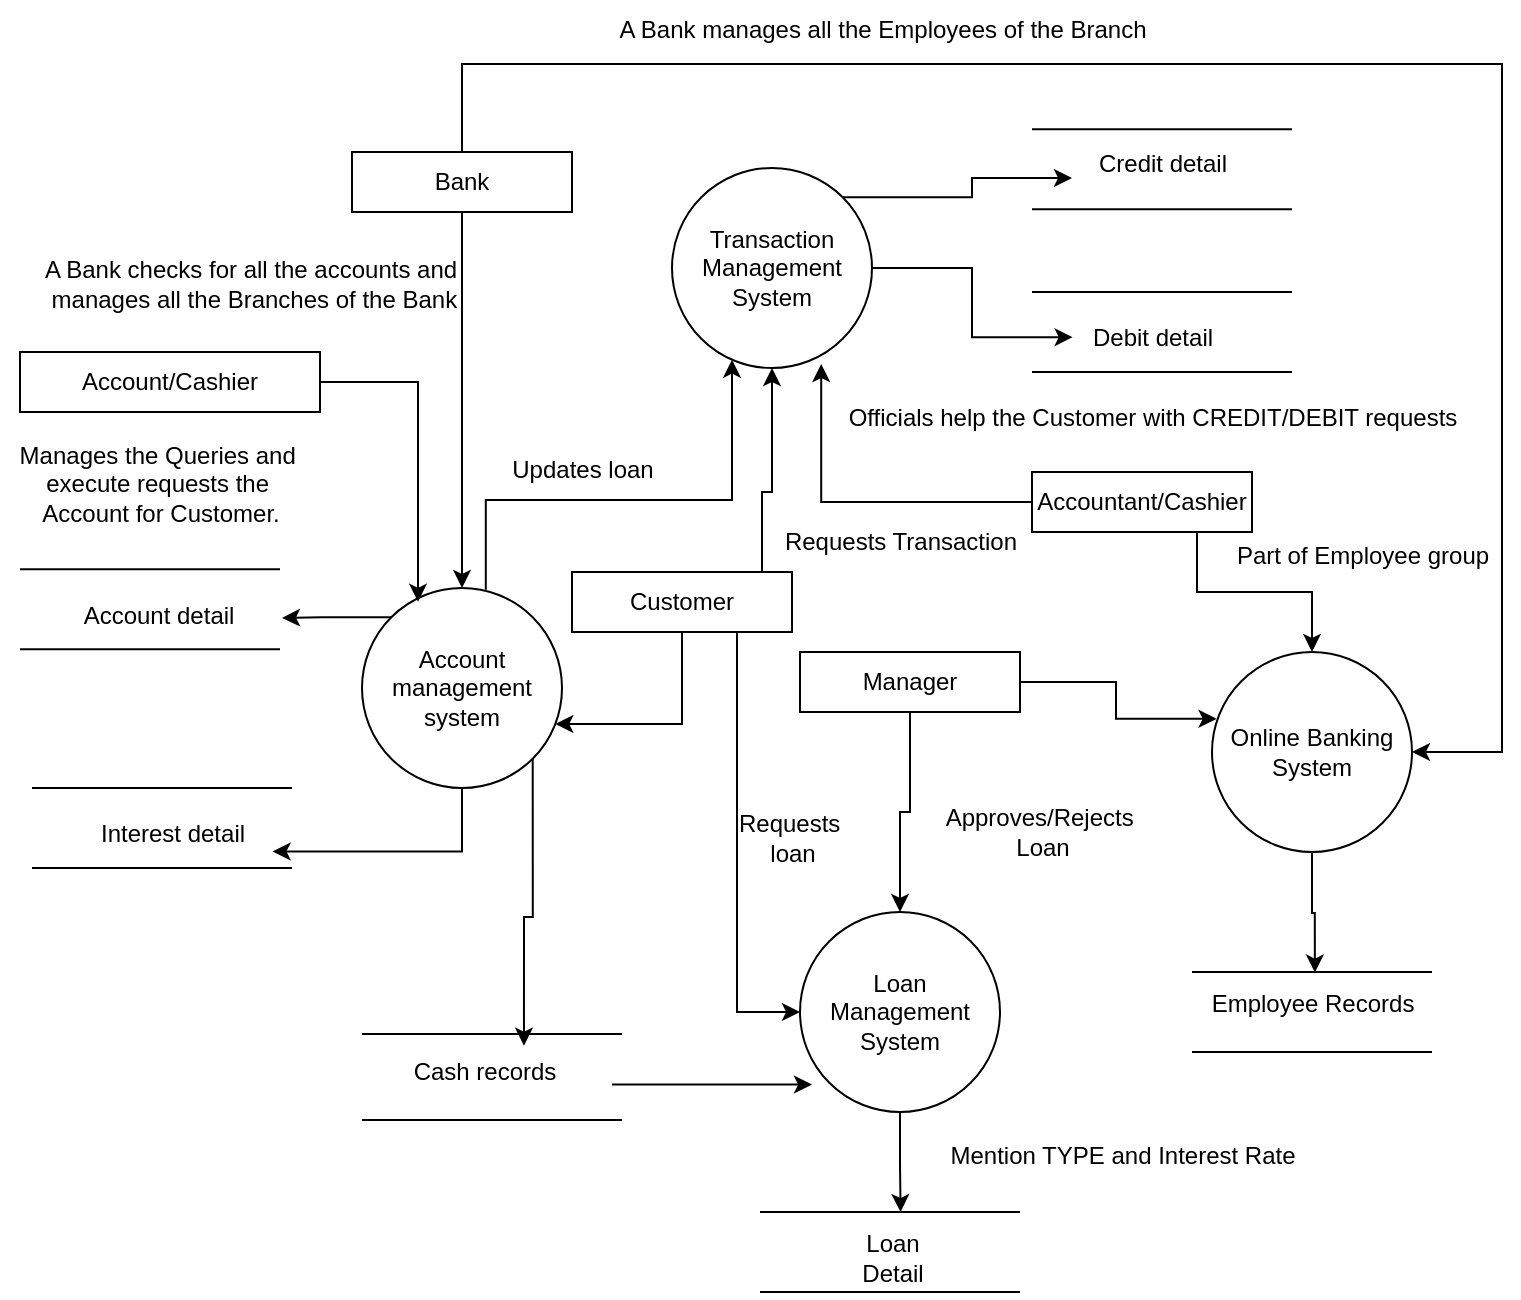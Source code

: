 <mxfile version="24.7.6">
  <diagram name="Page-1" id="eOJ4QTS83NnCb0QkOUiU">
    <mxGraphModel dx="1050" dy="522" grid="1" gridSize="10" guides="1" tooltips="1" connect="1" arrows="1" fold="1" page="1" pageScale="1" pageWidth="827" pageHeight="1169" math="0" shadow="0">
      <root>
        <mxCell id="0" />
        <mxCell id="1" parent="0" />
        <mxCell id="jWbt91FMcHT18E_j-DVa-154" style="edgeStyle=orthogonalEdgeStyle;rounded=0;orthogonalLoop=1;jettySize=auto;html=1;exitX=1;exitY=0;exitDx=0;exitDy=0;" parent="1" source="jWbt91FMcHT18E_j-DVa-5" target="jWbt91FMcHT18E_j-DVa-29" edge="1">
          <mxGeometry relative="1" as="geometry" />
        </mxCell>
        <mxCell id="jWbt91FMcHT18E_j-DVa-5" value="Transaction Management System" style="ellipse;whiteSpace=wrap;html=1;aspect=fixed;" parent="1" vertex="1">
          <mxGeometry x="385" y="122" width="100" height="100" as="geometry" />
        </mxCell>
        <mxCell id="lopQNzWcyJBpiGZpTzDz-1" style="edgeStyle=orthogonalEdgeStyle;rounded=0;orthogonalLoop=1;jettySize=auto;html=1;exitX=0;exitY=0;exitDx=0;exitDy=0;" edge="1" parent="1" source="jWbt91FMcHT18E_j-DVa-6">
          <mxGeometry relative="1" as="geometry">
            <mxPoint x="190" y="347" as="targetPoint" />
          </mxGeometry>
        </mxCell>
        <mxCell id="jWbt91FMcHT18E_j-DVa-6" value="Account management system" style="ellipse;whiteSpace=wrap;html=1;aspect=fixed;" parent="1" vertex="1">
          <mxGeometry x="230" y="332" width="100" height="100" as="geometry" />
        </mxCell>
        <mxCell id="jWbt91FMcHT18E_j-DVa-7" value="Online Banking System" style="ellipse;whiteSpace=wrap;html=1;aspect=fixed;" parent="1" vertex="1">
          <mxGeometry x="655" y="364" width="100" height="100" as="geometry" />
        </mxCell>
        <mxCell id="jWbt91FMcHT18E_j-DVa-8" value="Loan Management System" style="ellipse;whiteSpace=wrap;html=1;aspect=fixed;" parent="1" vertex="1">
          <mxGeometry x="449" y="494" width="100" height="100" as="geometry" />
        </mxCell>
        <mxCell id="jWbt91FMcHT18E_j-DVa-173" style="edgeStyle=orthogonalEdgeStyle;rounded=0;orthogonalLoop=1;jettySize=auto;html=1;exitX=0.5;exitY=1;exitDx=0;exitDy=0;" parent="1" source="jWbt91FMcHT18E_j-DVa-9" target="jWbt91FMcHT18E_j-DVa-6" edge="1">
          <mxGeometry relative="1" as="geometry" />
        </mxCell>
        <mxCell id="jWbt91FMcHT18E_j-DVa-182" style="edgeStyle=orthogonalEdgeStyle;rounded=0;orthogonalLoop=1;jettySize=auto;html=1;exitX=0.5;exitY=0;exitDx=0;exitDy=0;entryX=1;entryY=0.5;entryDx=0;entryDy=0;" parent="1" source="jWbt91FMcHT18E_j-DVa-9" target="jWbt91FMcHT18E_j-DVa-7" edge="1">
          <mxGeometry relative="1" as="geometry">
            <Array as="points">
              <mxPoint x="280" y="70" />
              <mxPoint x="800" y="70" />
              <mxPoint x="800" y="414" />
            </Array>
          </mxGeometry>
        </mxCell>
        <mxCell id="jWbt91FMcHT18E_j-DVa-9" value="Bank" style="rounded=0;whiteSpace=wrap;html=1;" parent="1" vertex="1">
          <mxGeometry x="225" y="114" width="110" height="30" as="geometry" />
        </mxCell>
        <mxCell id="jWbt91FMcHT18E_j-DVa-157" style="edgeStyle=orthogonalEdgeStyle;rounded=0;orthogonalLoop=1;jettySize=auto;html=1;exitX=0.75;exitY=1;exitDx=0;exitDy=0;entryX=0;entryY=0.5;entryDx=0;entryDy=0;" parent="1" source="jWbt91FMcHT18E_j-DVa-11" target="jWbt91FMcHT18E_j-DVa-8" edge="1">
          <mxGeometry relative="1" as="geometry" />
        </mxCell>
        <mxCell id="jWbt91FMcHT18E_j-DVa-188" style="edgeStyle=orthogonalEdgeStyle;rounded=0;orthogonalLoop=1;jettySize=auto;html=1;exitX=0.5;exitY=1;exitDx=0;exitDy=0;" parent="1" source="jWbt91FMcHT18E_j-DVa-11" target="jWbt91FMcHT18E_j-DVa-6" edge="1">
          <mxGeometry relative="1" as="geometry">
            <Array as="points">
              <mxPoint x="390" y="400" />
            </Array>
          </mxGeometry>
        </mxCell>
        <mxCell id="jWbt91FMcHT18E_j-DVa-189" style="edgeStyle=orthogonalEdgeStyle;rounded=0;orthogonalLoop=1;jettySize=auto;html=1;exitX=0.75;exitY=0;exitDx=0;exitDy=0;entryX=0.5;entryY=1;entryDx=0;entryDy=0;" parent="1" source="jWbt91FMcHT18E_j-DVa-11" target="jWbt91FMcHT18E_j-DVa-5" edge="1">
          <mxGeometry relative="1" as="geometry">
            <Array as="points">
              <mxPoint x="430" y="324" />
              <mxPoint x="430" y="284" />
              <mxPoint x="435" y="284" />
            </Array>
          </mxGeometry>
        </mxCell>
        <mxCell id="jWbt91FMcHT18E_j-DVa-11" value="Customer" style="rounded=0;whiteSpace=wrap;html=1;" parent="1" vertex="1">
          <mxGeometry x="335" y="324" width="110" height="30" as="geometry" />
        </mxCell>
        <mxCell id="jWbt91FMcHT18E_j-DVa-12" value="Account/Cashier&lt;span style=&quot;color: rgba(0, 0, 0, 0); font-family: monospace; font-size: 0px; text-align: start; text-wrap: nowrap;&quot;&gt;%3CmxGraphModel%3E%3Croot%3E%3CmxCell%20id%3D%220%22%2F%3E%3CmxCell%20id%3D%221%22%20parent%3D%220%22%2F%3E%3CmxCell%20id%3D%222%22%20value%3D%22%22%20style%3D%22endArrow%3Dnone%3Bhtml%3D1%3Brounded%3D0%3B%22%20edge%3D%221%22%20parent%3D%221%22%3E%3CmxGeometry%20width%3D%2250%22%20height%3D%2250%22%20relative%3D%221%22%20as%3D%22geometry%22%3E%3CmxPoint%20x%3D%22394%22%20y%3D%22560%22%20as%3D%22sourcePoint%22%2F%3E%3CmxPoint%20x%3D%22524%22%20y%3D%22560%22%20as%3D%22targetPoint%22%2F%3E%3C%2FmxGeometry%3E%3C%2FmxCell%3E%3CmxCell%20id%3D%223%22%20value%3D%22%22%20style%3D%22endArrow%3Dnone%3Bhtml%3D1%3Brounded%3D0%3B%22%20edge%3D%221%22%20parent%3D%221%22%3E%3CmxGeometry%20width%3D%2250%22%20height%3D%2250%22%20relative%3D%221%22%20as%3D%22geometry%22%3E%3CmxPoint%20x%3D%22394%22%20y%3D%22600%22%20as%3D%22sourcePoint%22%2F%3E%3CmxPoint%20x%3D%22524%22%20y%3D%22600%22%20as%3D%22targetPoint%22%2F%3E%3C%2FmxGeometry%3E%3C%2FmxCell%3E%3C%2Froot%3E%3C%2FmxGraphModel%3E&lt;/span&gt;" style="rounded=0;whiteSpace=wrap;html=1;" parent="1" vertex="1">
          <mxGeometry x="59" y="214" width="150" height="30" as="geometry" />
        </mxCell>
        <mxCell id="jWbt91FMcHT18E_j-DVa-158" style="edgeStyle=orthogonalEdgeStyle;rounded=0;orthogonalLoop=1;jettySize=auto;html=1;exitX=0.5;exitY=1;exitDx=0;exitDy=0;" parent="1" source="jWbt91FMcHT18E_j-DVa-13" target="jWbt91FMcHT18E_j-DVa-8" edge="1">
          <mxGeometry relative="1" as="geometry" />
        </mxCell>
        <mxCell id="jWbt91FMcHT18E_j-DVa-13" value="Manager" style="rounded=0;whiteSpace=wrap;html=1;" parent="1" vertex="1">
          <mxGeometry x="449" y="364" width="110" height="30" as="geometry" />
        </mxCell>
        <mxCell id="jWbt91FMcHT18E_j-DVa-175" style="edgeStyle=orthogonalEdgeStyle;rounded=0;orthogonalLoop=1;jettySize=auto;html=1;exitX=0.75;exitY=1;exitDx=0;exitDy=0;entryX=0.5;entryY=0;entryDx=0;entryDy=0;" parent="1" source="jWbt91FMcHT18E_j-DVa-14" target="jWbt91FMcHT18E_j-DVa-7" edge="1">
          <mxGeometry relative="1" as="geometry" />
        </mxCell>
        <mxCell id="jWbt91FMcHT18E_j-DVa-14" value="Accountant/Cashier" style="rounded=0;whiteSpace=wrap;html=1;" parent="1" vertex="1">
          <mxGeometry x="565" y="274" width="110" height="30" as="geometry" />
        </mxCell>
        <mxCell id="jWbt91FMcHT18E_j-DVa-18" value="" style="endArrow=none;html=1;rounded=0;" parent="1" edge="1">
          <mxGeometry width="50" height="50" relative="1" as="geometry">
            <mxPoint x="429" y="644" as="sourcePoint" />
            <mxPoint x="559" y="644" as="targetPoint" />
          </mxGeometry>
        </mxCell>
        <mxCell id="jWbt91FMcHT18E_j-DVa-19" value="" style="endArrow=none;html=1;rounded=0;" parent="1" edge="1">
          <mxGeometry width="50" height="50" relative="1" as="geometry">
            <mxPoint x="429" y="684" as="sourcePoint" />
            <mxPoint x="559" y="684" as="targetPoint" />
          </mxGeometry>
        </mxCell>
        <mxCell id="jWbt91FMcHT18E_j-DVa-22" value="Loan&lt;br&gt;Detail&lt;span style=&quot;color: rgba(0, 0, 0, 0); font-family: monospace; font-size: 0px; text-align: start;&quot;&gt;%3CmxGraphModel%3E%3Croot%3E%3CmxCell%20id%3D%220%22%2F%3E%3CmxCell%20id%3D%221%22%20parent%3D%220%22%2F%3E%3CmxCell%20id%3D%222%22%20value%3D%22%22%20style%3D%22endArrow%3Dnone%3Bhtml%3D1%3Brounded%3D0%3B%22%20edge%3D%221%22%20parent%3D%221%22%3E%3CmxGeometry%20width%3D%2250%22%20height%3D%2250%22%20relative%3D%221%22%20as%3D%22geometry%22%3E%3CmxPoint%20x%3D%22394%22%20y%3D%22560%22%20as%3D%22sourcePoint%22%2F%3E%3CmxPoint%20x%3D%22524%22%20y%3D%22560%22%20as%3D%22targetPoint%22%2F%3E%3C%2FmxGeometry%3E%3C%2FmxCell%3E%3CmxCell%20id%3D%223%22%20value%3D%22%22%20style%3D%22endArrow%3Dnone%3Bhtml%3D1%3Brounded%3D0%3B%22%20edge%3D%221%22%20parent%3D%221%22%3E%3CmxGeometry%20width%3D%2250%22%20height%3D%2250%22%20relative%3D%221%22%20as%3D%22geometry%22%3E%3CmxPoint%20x%3D%22394%22%20y%3D%22600%22%20as%3D%22sourcePoint%22%2F%3E%3CmxPoint%20x%3D%22524%22%20y%3D%22600%22%20as%3D%22targetPoint%22%2F%3E%3C%2FmxGeometry%3E%3C%2FmxCell%3E%3C%2Froot%3E%3C%2FmxGraphModel%3E&lt;/span&gt;" style="text;html=1;align=center;verticalAlign=middle;resizable=0;points=[];autosize=1;strokeColor=none;fillColor=none;" parent="1" vertex="1">
          <mxGeometry x="470" y="647" width="50" height="40" as="geometry" />
        </mxCell>
        <mxCell id="jWbt91FMcHT18E_j-DVa-23" value="" style="endArrow=none;html=1;rounded=0;" parent="1" edge="1">
          <mxGeometry width="50" height="50" relative="1" as="geometry">
            <mxPoint x="565" y="102.57" as="sourcePoint" />
            <mxPoint x="695" y="102.57" as="targetPoint" />
          </mxGeometry>
        </mxCell>
        <mxCell id="jWbt91FMcHT18E_j-DVa-24" value="" style="endArrow=none;html=1;rounded=0;" parent="1" edge="1">
          <mxGeometry width="50" height="50" relative="1" as="geometry">
            <mxPoint x="565" y="142.57" as="sourcePoint" />
            <mxPoint x="695" y="142.57" as="targetPoint" />
          </mxGeometry>
        </mxCell>
        <mxCell id="jWbt91FMcHT18E_j-DVa-27" value="" style="endArrow=none;html=1;rounded=0;" parent="1" edge="1">
          <mxGeometry width="50" height="50" relative="1" as="geometry">
            <mxPoint x="565" y="184" as="sourcePoint" />
            <mxPoint x="695" y="184" as="targetPoint" />
          </mxGeometry>
        </mxCell>
        <mxCell id="jWbt91FMcHT18E_j-DVa-28" value="" style="endArrow=none;html=1;rounded=0;" parent="1" edge="1">
          <mxGeometry width="50" height="50" relative="1" as="geometry">
            <mxPoint x="565" y="224" as="sourcePoint" />
            <mxPoint x="695" y="224" as="targetPoint" />
          </mxGeometry>
        </mxCell>
        <mxCell id="jWbt91FMcHT18E_j-DVa-29" value="Credit detail&lt;div&gt;&lt;br&gt;&lt;/div&gt;" style="text;html=1;align=center;verticalAlign=middle;resizable=0;points=[];autosize=1;strokeColor=none;fillColor=none;" parent="1" vertex="1">
          <mxGeometry x="585" y="107" width="90" height="40" as="geometry" />
        </mxCell>
        <mxCell id="jWbt91FMcHT18E_j-DVa-30" value="Debit detail" style="text;html=1;align=center;verticalAlign=middle;resizable=0;points=[];autosize=1;strokeColor=none;fillColor=none;" parent="1" vertex="1">
          <mxGeometry x="585" y="192" width="80" height="30" as="geometry" />
        </mxCell>
        <mxCell id="jWbt91FMcHT18E_j-DVa-31" value="" style="endArrow=none;html=1;rounded=0;" parent="1" edge="1">
          <mxGeometry width="50" height="50" relative="1" as="geometry">
            <mxPoint x="59" y="322.57" as="sourcePoint" />
            <mxPoint x="189" y="322.57" as="targetPoint" />
          </mxGeometry>
        </mxCell>
        <mxCell id="jWbt91FMcHT18E_j-DVa-32" value="" style="endArrow=none;html=1;rounded=0;" parent="1" edge="1">
          <mxGeometry width="50" height="50" relative="1" as="geometry">
            <mxPoint x="59" y="362.57" as="sourcePoint" />
            <mxPoint x="189" y="362.57" as="targetPoint" />
          </mxGeometry>
        </mxCell>
        <mxCell id="jWbt91FMcHT18E_j-DVa-35" value="" style="endArrow=none;html=1;rounded=0;" parent="1" edge="1">
          <mxGeometry width="50" height="50" relative="1" as="geometry">
            <mxPoint x="65" y="432" as="sourcePoint" />
            <mxPoint x="195" y="432" as="targetPoint" />
          </mxGeometry>
        </mxCell>
        <mxCell id="jWbt91FMcHT18E_j-DVa-36" value="" style="endArrow=none;html=1;rounded=0;" parent="1" edge="1">
          <mxGeometry width="50" height="50" relative="1" as="geometry">
            <mxPoint x="65" y="472" as="sourcePoint" />
            <mxPoint x="195" y="472" as="targetPoint" />
          </mxGeometry>
        </mxCell>
        <mxCell id="jWbt91FMcHT18E_j-DVa-37" value="Account detail" style="text;html=1;align=center;verticalAlign=middle;resizable=0;points=[];autosize=1;strokeColor=none;fillColor=none;" parent="1" vertex="1">
          <mxGeometry x="78" y="330.57" width="100" height="30" as="geometry" />
        </mxCell>
        <mxCell id="jWbt91FMcHT18E_j-DVa-38" value="Interest detail" style="text;html=1;align=center;verticalAlign=middle;resizable=0;points=[];autosize=1;strokeColor=none;fillColor=none;" parent="1" vertex="1">
          <mxGeometry x="85" y="440" width="100" height="30" as="geometry" />
        </mxCell>
        <mxCell id="jWbt91FMcHT18E_j-DVa-139" value="" style="endArrow=none;html=1;rounded=0;" parent="1" edge="1">
          <mxGeometry width="50" height="50" relative="1" as="geometry">
            <mxPoint x="230" y="555" as="sourcePoint" />
            <mxPoint x="360" y="555" as="targetPoint" />
          </mxGeometry>
        </mxCell>
        <mxCell id="jWbt91FMcHT18E_j-DVa-140" value="" style="endArrow=none;html=1;rounded=0;" parent="1" edge="1">
          <mxGeometry width="50" height="50" relative="1" as="geometry">
            <mxPoint x="230" y="598" as="sourcePoint" />
            <mxPoint x="360" y="598" as="targetPoint" />
          </mxGeometry>
        </mxCell>
        <mxCell id="jWbt91FMcHT18E_j-DVa-141" value="Cash records&lt;div&gt;&amp;nbsp;&lt;/div&gt;" style="text;html=1;align=center;verticalAlign=middle;resizable=0;points=[];autosize=1;strokeColor=none;fillColor=none;" parent="1" vertex="1">
          <mxGeometry x="246" y="561" width="90" height="40" as="geometry" />
        </mxCell>
        <mxCell id="jWbt91FMcHT18E_j-DVa-144" value="&lt;span style=&quot;color: rgba(0, 0, 0, 0); font-family: monospace; font-size: 0px; text-align: start;&quot;&gt;%3CmxGraphModel%3E%3Croot%3E%3CmxCell%20id%3D%220%22%2F%3E%3CmxCell%20id%3D%221%22%20parent%3D%220%22%2F%3E%3CmxCell%20id%3D%222%22%20value%3D%22%22%20style%3D%22endArrow%3Dnone%3Bhtml%3D1%3Brounded%3D0%3B%22%20edge%3D%221%22%20parent%3D%221%22%3E%3CmxGeometry%20width%3D%2250%22%20height%3D%2250%22%20relative%3D%221%22%20as%3D%22geometry%22%3E%3CmxPoint%20x%3D%22165%22%20y%3D%22520%22%20as%3D%22sourcePoint%22%2F%3E%3CmxPoint%20x%3D%22295%22%20y%3D%22520%22%20as%3D%22targetPoint%22%2F%3E%3C%2FmxGeometry%3E%3C%2FmxCell%3E%3C%2Froot%3E%3C%2FmxGraphModel%3E&lt;/span&gt;&lt;span style=&quot;color: rgba(0, 0, 0, 0); font-family: monospace; font-size: 0px; text-align: start;&quot;&gt;%3CmxGraphModel%3E%3Croot%3E%3CmxCell%20id%3D%220%22%2F%3E%3CmxCell%20id%3D%221%22%20parent%3D%220%22%2F%3E%3CmxCell%20id%3D%222%22%20value%3D%22%22%20style%3D%22endArrow%3Dnone%3Bhtml%3D1%3Brounded%3D0%3B%22%20edge%3D%221%22%20parent%3D%221%22%3E%3CmxGeometry%20width%3D%2250%22%20height%3D%2250%22%20relative%3D%221%22%20as%3D%22geometry%22%3E%3CmxPoint%20x%3D%22165%22%20y%3D%22520%22%20as%3D%22sourcePoint%22%2F%3E%3CmxPoint%20x%3D%22295%22%20y%3D%22520%22%20as%3D%22targetPoint%22%2F%3E%3C%2FmxGeometry%3E%3C%2FmxCell%3E%3C%2Froot%3E%3C%2FmxGraphModel%3E&lt;/span&gt;" style="text;html=1;align=center;verticalAlign=middle;resizable=0;points=[];autosize=1;strokeColor=none;fillColor=none;" parent="1" vertex="1">
          <mxGeometry x="385" y="432" width="20" height="30" as="geometry" />
        </mxCell>
        <mxCell id="jWbt91FMcHT18E_j-DVa-145" value="" style="endArrow=none;html=1;rounded=0;" parent="1" edge="1">
          <mxGeometry width="50" height="50" relative="1" as="geometry">
            <mxPoint x="645" y="524" as="sourcePoint" />
            <mxPoint x="765" y="524" as="targetPoint" />
          </mxGeometry>
        </mxCell>
        <mxCell id="jWbt91FMcHT18E_j-DVa-146" value="" style="endArrow=none;html=1;rounded=0;" parent="1" edge="1">
          <mxGeometry width="50" height="50" relative="1" as="geometry">
            <mxPoint x="645" y="564" as="sourcePoint" />
            <mxPoint x="765" y="564" as="targetPoint" />
          </mxGeometry>
        </mxCell>
        <mxCell id="jWbt91FMcHT18E_j-DVa-147" value="Employee Records" style="text;html=1;align=center;verticalAlign=middle;resizable=0;points=[];autosize=1;strokeColor=none;fillColor=none;" parent="1" vertex="1">
          <mxGeometry x="645" y="525" width="120" height="30" as="geometry" />
        </mxCell>
        <mxCell id="jWbt91FMcHT18E_j-DVa-150" style="edgeStyle=orthogonalEdgeStyle;rounded=0;orthogonalLoop=1;jettySize=auto;html=1;exitX=1;exitY=0.5;exitDx=0;exitDy=0;entryX=0.28;entryY=0.069;entryDx=0;entryDy=0;entryPerimeter=0;" parent="1" source="jWbt91FMcHT18E_j-DVa-12" target="jWbt91FMcHT18E_j-DVa-6" edge="1">
          <mxGeometry relative="1" as="geometry" />
        </mxCell>
        <mxCell id="jWbt91FMcHT18E_j-DVa-155" style="edgeStyle=orthogonalEdgeStyle;rounded=0;orthogonalLoop=1;jettySize=auto;html=1;entryX=0.004;entryY=0.486;entryDx=0;entryDy=0;entryPerimeter=0;" parent="1" source="jWbt91FMcHT18E_j-DVa-5" target="jWbt91FMcHT18E_j-DVa-30" edge="1">
          <mxGeometry relative="1" as="geometry" />
        </mxCell>
        <mxCell id="jWbt91FMcHT18E_j-DVa-159" style="edgeStyle=orthogonalEdgeStyle;rounded=0;orthogonalLoop=1;jettySize=auto;html=1;exitX=1;exitY=0.5;exitDx=0;exitDy=0;entryX=0.023;entryY=0.334;entryDx=0;entryDy=0;entryPerimeter=0;" parent="1" source="jWbt91FMcHT18E_j-DVa-13" target="jWbt91FMcHT18E_j-DVa-7" edge="1">
          <mxGeometry relative="1" as="geometry" />
        </mxCell>
        <mxCell id="jWbt91FMcHT18E_j-DVa-171" style="edgeStyle=orthogonalEdgeStyle;rounded=0;orthogonalLoop=1;jettySize=auto;html=1;exitX=0.619;exitY=0.009;exitDx=0;exitDy=0;exitPerimeter=0;" parent="1" source="jWbt91FMcHT18E_j-DVa-6" target="jWbt91FMcHT18E_j-DVa-5" edge="1">
          <mxGeometry relative="1" as="geometry">
            <Array as="points">
              <mxPoint x="292" y="288" />
              <mxPoint x="415" y="288" />
            </Array>
          </mxGeometry>
        </mxCell>
        <mxCell id="jWbt91FMcHT18E_j-DVa-172" style="edgeStyle=orthogonalEdgeStyle;rounded=0;orthogonalLoop=1;jettySize=auto;html=1;exitX=0;exitY=0.5;exitDx=0;exitDy=0;entryX=0.746;entryY=0.98;entryDx=0;entryDy=0;entryPerimeter=0;" parent="1" source="jWbt91FMcHT18E_j-DVa-14" target="jWbt91FMcHT18E_j-DVa-5" edge="1">
          <mxGeometry relative="1" as="geometry" />
        </mxCell>
        <mxCell id="jWbt91FMcHT18E_j-DVa-174" style="edgeStyle=orthogonalEdgeStyle;rounded=0;orthogonalLoop=1;jettySize=auto;html=1;exitX=0.5;exitY=1;exitDx=0;exitDy=0;entryX=0.512;entryY=-0.024;entryDx=0;entryDy=0;entryPerimeter=0;" parent="1" source="jWbt91FMcHT18E_j-DVa-7" target="jWbt91FMcHT18E_j-DVa-147" edge="1">
          <mxGeometry relative="1" as="geometry" />
        </mxCell>
        <mxCell id="jWbt91FMcHT18E_j-DVa-177" value="" style="edgeStyle=none;orthogonalLoop=1;jettySize=auto;html=1;rounded=0;" parent="1" edge="1">
          <mxGeometry width="100" relative="1" as="geometry">
            <mxPoint x="355" y="580.29" as="sourcePoint" />
            <mxPoint x="455" y="580.29" as="targetPoint" />
            <Array as="points" />
          </mxGeometry>
        </mxCell>
        <mxCell id="jWbt91FMcHT18E_j-DVa-179" style="edgeStyle=orthogonalEdgeStyle;rounded=0;orthogonalLoop=1;jettySize=auto;html=1;exitX=0.5;exitY=1;exitDx=0;exitDy=0;entryX=1.003;entryY=0.79;entryDx=0;entryDy=0;entryPerimeter=0;" parent="1" source="jWbt91FMcHT18E_j-DVa-6" target="jWbt91FMcHT18E_j-DVa-38" edge="1">
          <mxGeometry relative="1" as="geometry" />
        </mxCell>
        <mxCell id="jWbt91FMcHT18E_j-DVa-180" style="edgeStyle=orthogonalEdgeStyle;rounded=0;orthogonalLoop=1;jettySize=auto;html=1;exitX=1;exitY=1;exitDx=0;exitDy=0;entryX=0.722;entryY=-0.004;entryDx=0;entryDy=0;entryPerimeter=0;" parent="1" source="jWbt91FMcHT18E_j-DVa-6" target="jWbt91FMcHT18E_j-DVa-141" edge="1">
          <mxGeometry relative="1" as="geometry" />
        </mxCell>
        <mxCell id="jWbt91FMcHT18E_j-DVa-181" style="edgeStyle=orthogonalEdgeStyle;rounded=0;orthogonalLoop=1;jettySize=auto;html=1;exitX=0.5;exitY=1;exitDx=0;exitDy=0;entryX=0.586;entryY=-0.075;entryDx=0;entryDy=0;entryPerimeter=0;" parent="1" source="jWbt91FMcHT18E_j-DVa-8" target="jWbt91FMcHT18E_j-DVa-22" edge="1">
          <mxGeometry relative="1" as="geometry" />
        </mxCell>
        <mxCell id="jWbt91FMcHT18E_j-DVa-183" value="A Bank manages all the Employees of the Branch" style="text;html=1;align=center;verticalAlign=middle;resizable=0;points=[];autosize=1;strokeColor=none;fillColor=none;" parent="1" vertex="1">
          <mxGeometry x="345" y="38" width="290" height="30" as="geometry" />
        </mxCell>
        <mxCell id="jWbt91FMcHT18E_j-DVa-184" value="A Bank checks for all the accounts and&lt;div&gt;&amp;nbsp;manages all the Branches of the Bank&lt;/div&gt;" style="text;html=1;align=center;verticalAlign=middle;resizable=0;points=[];autosize=1;strokeColor=none;fillColor=none;" parent="1" vertex="1">
          <mxGeometry x="59" y="160" width="230" height="40" as="geometry" />
        </mxCell>
        <mxCell id="jWbt91FMcHT18E_j-DVa-185" value="Manages the Queries and&amp;nbsp;&lt;div&gt;execute requests the&amp;nbsp;&lt;/div&gt;&lt;div&gt;Account for Customer.&lt;/div&gt;" style="text;html=1;align=center;verticalAlign=middle;resizable=0;points=[];autosize=1;strokeColor=none;fillColor=none;" parent="1" vertex="1">
          <mxGeometry x="49" y="250" width="160" height="60" as="geometry" />
        </mxCell>
        <mxCell id="jWbt91FMcHT18E_j-DVa-186" value="&lt;div&gt;Officials help the Customer with CREDIT/DEBIT requests&lt;/div&gt;&lt;div&gt;&lt;br&gt;&lt;/div&gt;" style="text;html=1;align=center;verticalAlign=middle;resizable=0;points=[];autosize=1;strokeColor=none;fillColor=none;" parent="1" vertex="1">
          <mxGeometry x="460" y="234" width="330" height="40" as="geometry" />
        </mxCell>
        <mxCell id="jWbt91FMcHT18E_j-DVa-190" value="Mention TYPE and Interest Rate" style="text;html=1;align=center;verticalAlign=middle;resizable=0;points=[];autosize=1;strokeColor=none;fillColor=none;" parent="1" vertex="1">
          <mxGeometry x="510" y="601" width="200" height="30" as="geometry" />
        </mxCell>
        <mxCell id="jWbt91FMcHT18E_j-DVa-191" value="&lt;div&gt;&lt;br&gt;&lt;/div&gt;&lt;div&gt;Approves/Rejects&amp;nbsp;&lt;/div&gt;&lt;div&gt;Loan&lt;/div&gt;" style="text;html=1;align=center;verticalAlign=middle;resizable=0;points=[];autosize=1;strokeColor=none;fillColor=none;" parent="1" vertex="1">
          <mxGeometry x="510" y="417" width="120" height="60" as="geometry" />
        </mxCell>
        <mxCell id="jWbt91FMcHT18E_j-DVa-192" value="Requests&amp;nbsp;&lt;div&gt;loan&lt;/div&gt;" style="text;html=1;align=center;verticalAlign=middle;resizable=0;points=[];autosize=1;strokeColor=none;fillColor=none;" parent="1" vertex="1">
          <mxGeometry x="405" y="437" width="80" height="40" as="geometry" />
        </mxCell>
        <mxCell id="jWbt91FMcHT18E_j-DVa-193" value="Requests Transaction" style="text;html=1;align=center;verticalAlign=middle;resizable=0;points=[];autosize=1;strokeColor=none;fillColor=none;" parent="1" vertex="1">
          <mxGeometry x="429" y="294" width="140" height="30" as="geometry" />
        </mxCell>
        <mxCell id="jWbt91FMcHT18E_j-DVa-194" value="Updates loan" style="text;html=1;align=center;verticalAlign=middle;resizable=0;points=[];autosize=1;strokeColor=none;fillColor=none;" parent="1" vertex="1">
          <mxGeometry x="295" y="258" width="90" height="30" as="geometry" />
        </mxCell>
        <mxCell id="jWbt91FMcHT18E_j-DVa-195" value="Part of Employee group" style="text;html=1;align=center;verticalAlign=middle;resizable=0;points=[];autosize=1;strokeColor=none;fillColor=none;" parent="1" vertex="1">
          <mxGeometry x="655" y="300.57" width="150" height="30" as="geometry" />
        </mxCell>
      </root>
    </mxGraphModel>
  </diagram>
</mxfile>
